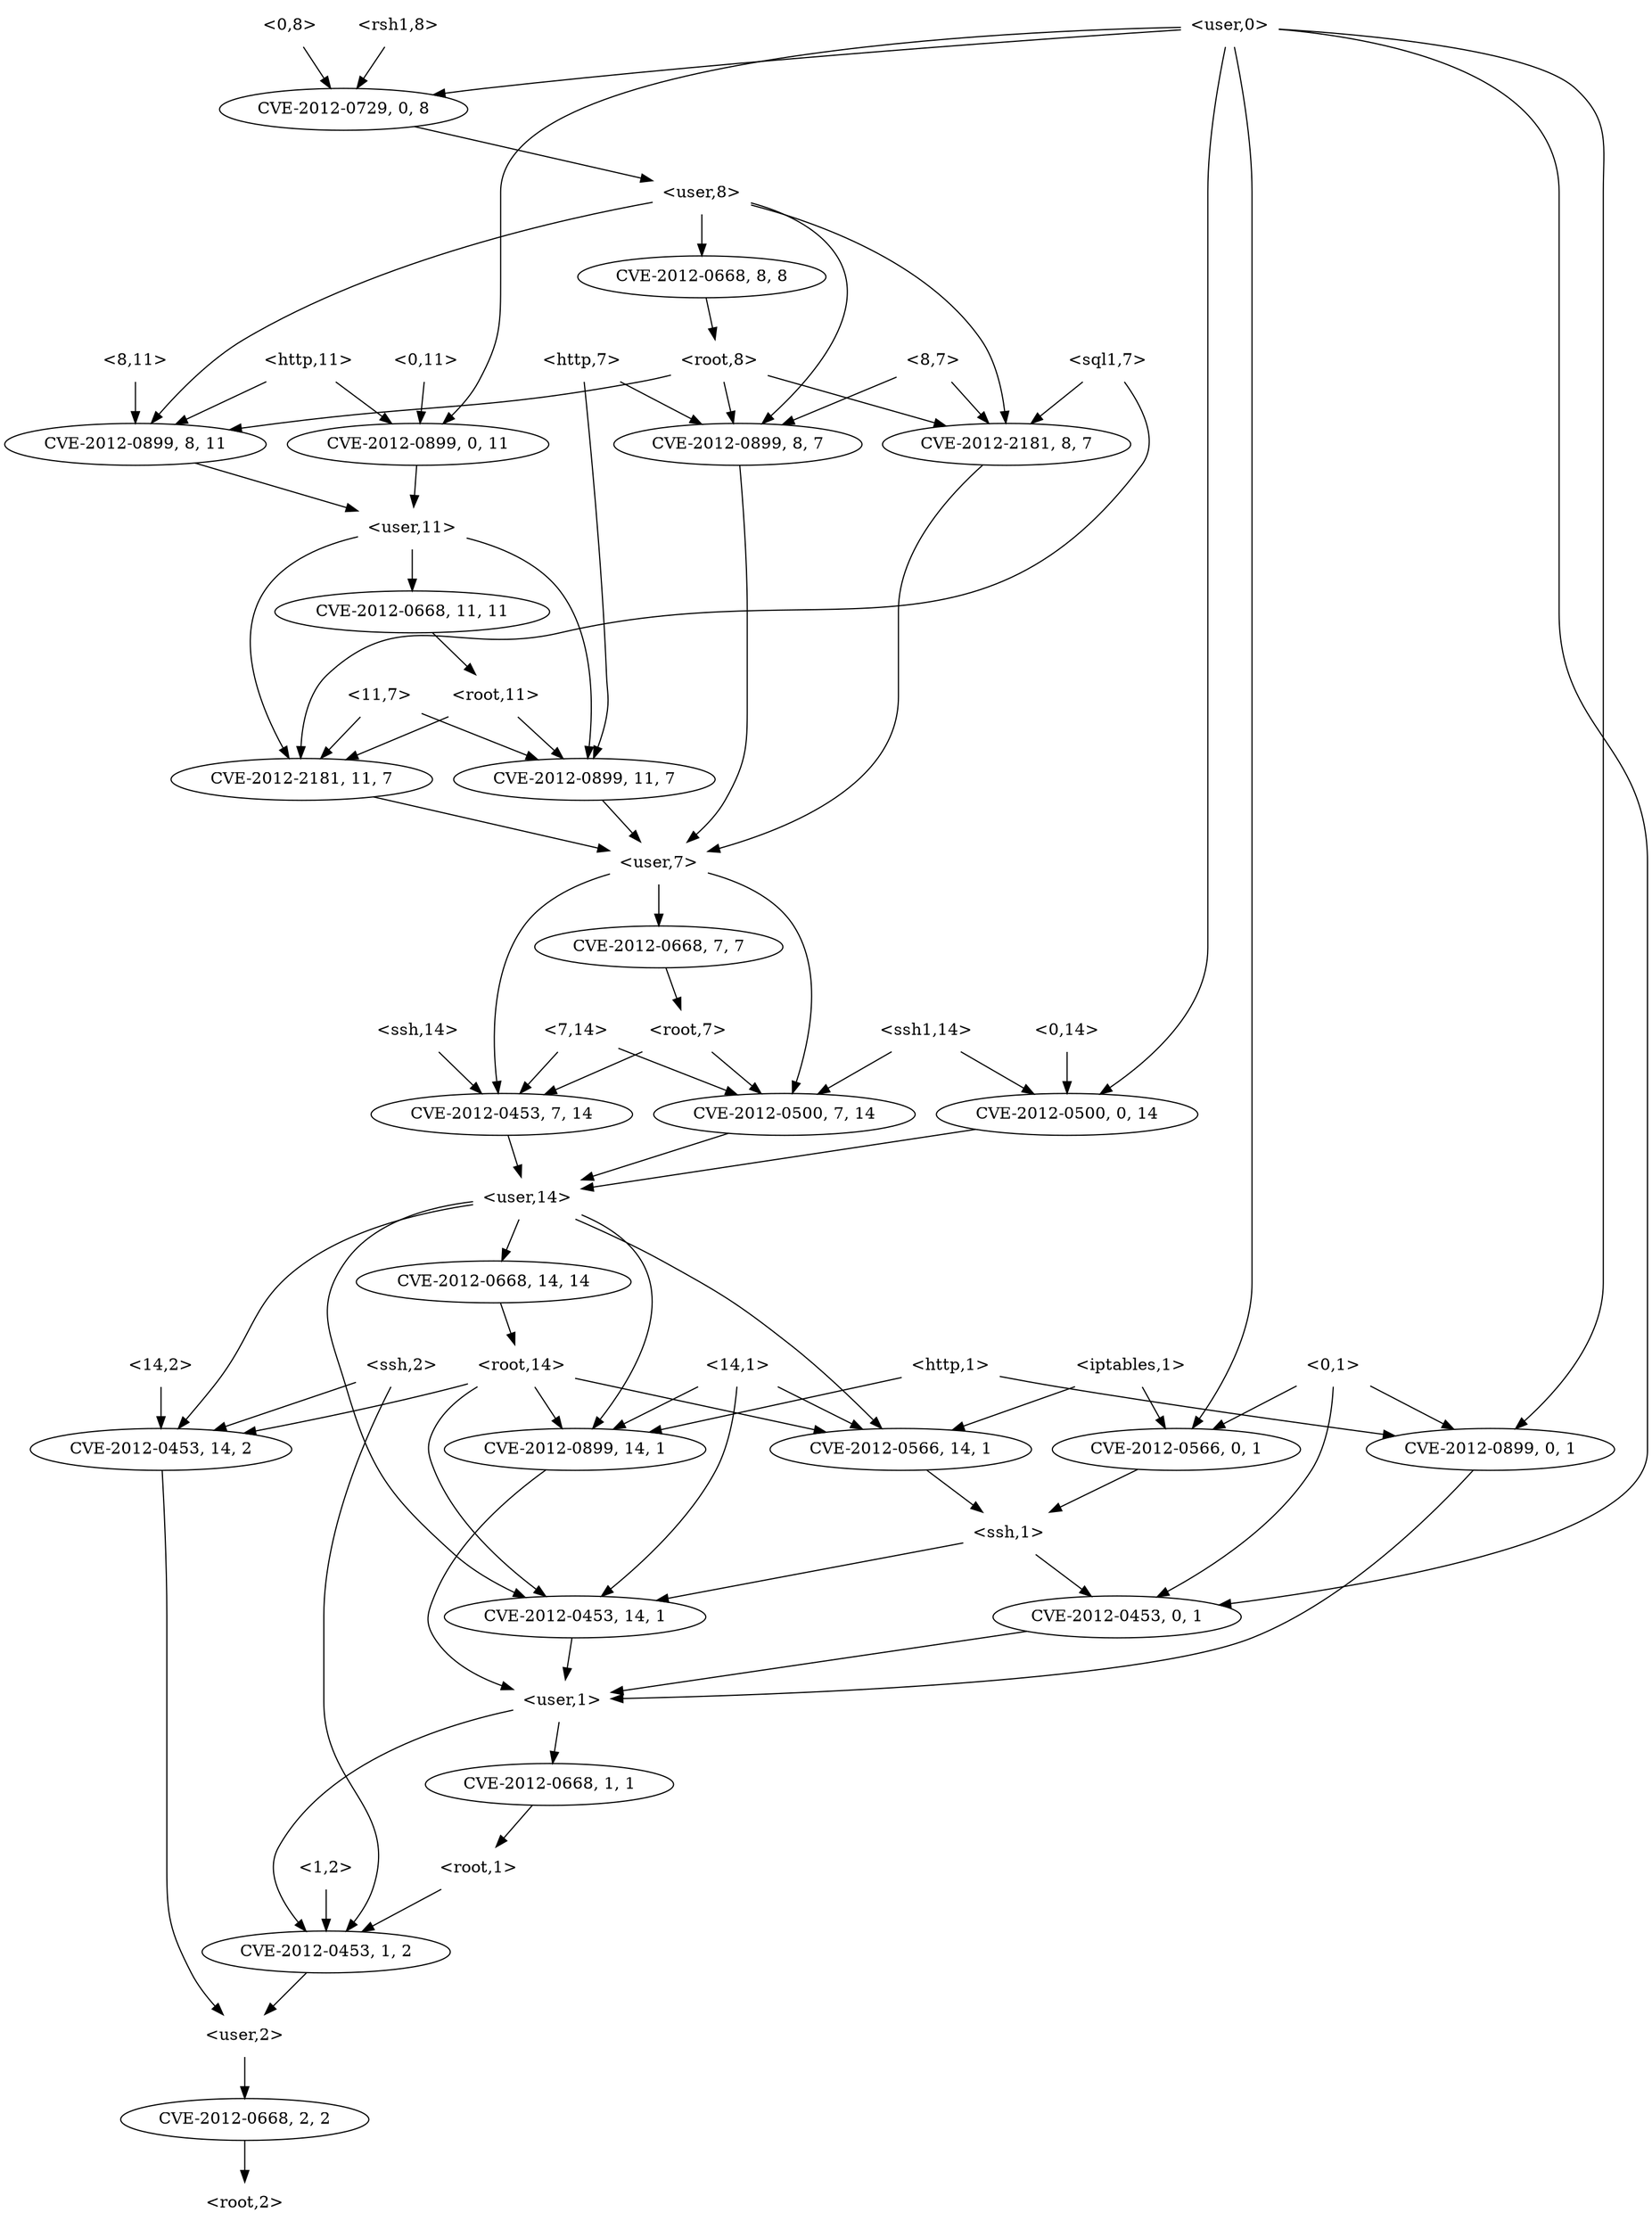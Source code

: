 strict digraph {
	graph [bb="0,0,1479,1908"];
	node [label="\N"];
	"<user,7>"	 [height=0.5,
		pos="601,1170",
		shape=plaintext,
		width=0.91667];
	"<v_ssh,7,14>"	 [height=0.5,
		label=<CVE-2012-0453, 7, 14>,
		pos="629,954",
		width=2.5686];
	"<user,7>" -> "<v_ssh,7,14>"	 [pos="e,626.75,972.23 603.24,1151.8 608.09,1114.8 619.56,1027.2 625.42,982.39"];
	"<v_ssh1,7,14>"	 [height=0.5,
		label=<CVE-2012-0500, 7, 14>,
		pos="833,954",
		width=2.5686];
	"<user,7>" -> "<v_ssh1,7,14>"	 [pos="e,836.64,972.05 634.38,1165.3 688.2,1158.6 790.51,1142.7 814,1116 846.54,1079.1 843.49,1017.4 838.28,982.11"];
	"<v_root,7,7>"	 [height=0.5,
		label=<CVE-2012-0668, 7, 7>,
		pos="717,1098",
		width=2.4499];
	"<user,7>" -> "<v_root,7,7>"	 [pos="e,690.11,1115.2 629.38,1151.9 645,1142.5 664.53,1130.7 681.2,1120.6"];
	"<user,14>"	 [height=0.5,
		pos="833,882",
		shape=plaintext,
		width=1.0069];
	"<v_ssh,7,14>" -> "<user,14>"	 [pos="e,796.71,895.45 672.51,938.07 706.17,926.52 752.65,910.57 786.94,898.81"];
	"<v_ssh1,7,14>" -> "<user,14>"	 [pos="e,833,900.1 833,935.7 833,927.98 833,918.71 833,910.11"];
	"<root,7>"	 [height=0.5,
		pos="697,1026",
		shape=plaintext,
		width=0.89583];
	"<v_root,7,7>" -> "<root,7>"	 [pos="e,701.89,1044.1 712.06,1079.7 709.83,1071.9 707.15,1062.5 704.67,1053.8"];
	"<v_http,11,7>"	 [height=0.5,
		label=<CVE-2012-0899, 11, 7>,
		pos="804,1242",
		width=2.5686];
	"<v_http,11,7>" -> "<user,7>"	 [pos="e,634.12,1182.4 760.45,1226 725.99,1214.1 678.13,1197.6 643.85,1185.8"];
	"<0,1>"	 [height=0.5,
		pos="187,738",
		shape=plaintext,
		width=0.75];
	"<v_http,0,1>"	 [height=0.5,
		label=<CVE-2012-0899, 0, 1>,
		pos="88,666",
		width=2.4499];
	"<0,1>" -> "<v_http,0,1>"	 [pos="e,111.29,683.47 162.78,719.88 149.79,710.69 133.63,699.26 119.66,689.38"];
	"<v_ssh,0,1>"	 [height=0.5,
		label=<CVE-2012-0453, 0, 1>,
		pos="359,522",
		width=2.4499];
	"<0,1>" -> "<v_ssh,0,1>"	 [pos="e,297.77,535.01 186.58,719.66 186.72,687.42 191.57,617.71 228,576 243.6,558.13 266.11,546.2 288.08,538.27"];
	"<v_iptables,0,1>"	 [height=0.5,
		label=<CVE-2012-0566, 0, 1>,
		pos="358,666",
		width=2.4499];
	"<0,1>" -> "<v_iptables,0,1>"	 [pos="e,320.54,682.34 214.1,725.91 240.13,715.25 279.99,698.93 311.17,686.17"];
	"<user,1>"	 [height=0.5,
		pos="758,450",
		shape=plaintext,
		width=0.91667];
	"<v_http,0,1>" -> "<user,1>"	 [pos="e,724.78,451.84 100.09,648.11 125.58,614.02 188.56,537.37 262,504 342.32,467.5 608.99,455.53 714.49,452.16"];
	"<v_ssh,0,1>" -> "<user,1>"	 [pos="e,724.99,456.79 423.55,509.68 505.47,495.3 644.55,470.9 714.74,458.59"];
	"<ssh,1>"	 [height=0.5,
		pos="457,594",
		shape=plaintext,
		width=0.84028];
	"<v_iptables,0,1>" -> "<ssh,1>"	 [pos="e,432.9,612.04 381.21,648.59 394.08,639.49 410.3,628.02 424.42,618.03"];
	"<ssh,14>"	 [height=0.5,
		pos="539,1026",
		shape=plaintext,
		width=0.94444];
	"<ssh,14>" -> "<v_ssh,7,14>"	 [pos="e,607.63,971.62 561.25,1007.7 572.86,998.66 587.22,987.5 599.73,977.77"];
	"<14,2>"	 [height=0.5,
		pos="1133,738",
		shape=plaintext,
		width=0.78472];
	"<v_ssh,14,2>"	 [height=0.5,
		label=<CVE-2012-0453, 14, 2>,
		pos="1117,666",
		width=2.5686];
	"<14,2>" -> "<v_ssh,14,2>"	 [pos="e,1120.9,684.1 1129,719.7 1127.3,711.98 1125.2,702.71 1123.2,694.11"];
	"<user,2>"	 [height=0.5,
		pos="1020,162",
		shape=plaintext,
		width=0.91667];
	"<v_ssh,14,2>" -> "<user,2>"	 [pos="e,1035.4,180.42 1111.7,647.7 1104.1,621.14 1091,568.61 1091,523 1091,523 1091,523 1091,305 1091,260.48 1062.7,215.61 1041.9,188.56"];
	"<http,1>"	 [height=0.5,
		pos="303,738",
		shape=plaintext,
		width=0.89583];
	"<http,1>" -> "<v_http,0,1>"	 [pos="e,132.96,681.64 270.35,726.37 236.49,715.34 182.96,697.92 142.64,684.79"];
	"<v_http,14,1>"	 [height=0.5,
		label=<CVE-2012-0899, 14, 1>,
		pos="799,666",
		width=2.5686];
	"<http,1>" -> "<v_http,14,1>"	 [pos="e,724.16,676.63 335.44,731.59 356.41,728.15 384.29,723.66 409,720 513.8,704.48 634.7,688.32 713.77,677.99"];
	"<v_http,14,1>" -> "<user,1>"	 [pos="e,760.68,468.1 795.17,647.65 789.91,623.55 780.26,578.56 773,540 769.11,519.34 765.18,495.89 762.32,478.25"];
	"<0,14>"	 [height=0.5,
		pos="1332,1026",
		shape=plaintext,
		width=0.78472];
	"<v_ssh1,0,14>"	 [height=0.5,
		label=<CVE-2012-0500, 0, 14>,
		pos="1165,954",
		width=2.5686];
	"<0,14>" -> "<v_ssh1,0,14>"	 [pos="e,1202.3,970.62 1303.7,1013.1 1278.5,1002.6 1241.2,986.92 1211.6,974.53"];
	"<v_ssh1,0,14>" -> "<user,14>"	 [pos="e,869.57,890.71 1104.9,940.32 1040.2,926.68 938.67,905.28 879.71,892.85"];
	"<root,2>"	 [height=0.5,
		pos="1020,18",
		shape=plaintext,
		width=0.89583];
	"<v_ssh,14,1>"	 [height=0.5,
		label=<CVE-2012-0453, 14, 1>,
		pos="875,522",
		width=2.5686];
	"<ssh,1>" -> "<v_ssh,14,1>"	 [pos="e,807.22,534.35 487.4,587.91 551.84,577.12 703.89,551.65 797.25,536.02"];
	"<ssh,1>" -> "<v_ssh,0,1>"	 [pos="e,382.05,539.47 433.03,575.88 420.17,566.69 404.17,555.26 390.34,545.38"];
	"<user,11>"	 [height=0.5,
		pos="777,1458",
		shape=plaintext,
		width=1.0069];
	"<v_sql1,11,7>"	 [height=0.5,
		label=<CVE-2012-2181, 11, 7>,
		pos="600,1242",
		width=2.5686];
	"<user,11>" -> "<v_sql1,11,7>"	 [pos="e,589.54,1260.1 740.39,1452.8 687.37,1445.9 593.32,1430.3 573,1404 542.57,1364.7 566.55,1303.6 584.64,1269.1"];
	"<user,11>" -> "<v_http,11,7>"	 [pos="e,802.13,1260.4 779.73,1439.8 781.35,1429.5 783.39,1416 785,1404 791.3,1357.1 797.51,1302.4 801.04,1270.4"];
	"<v_root,11,11>"	 [height=0.5,
		label=<CVE-2012-0668, 11, 11>,
		pos="679,1386",
		width=2.7013];
	"<user,11>" -> "<v_root,11,11>"	 [pos="e,702.39,1403.7 753.03,1439.9 740.26,1430.8 724.4,1419.4 710.64,1409.6"];
	"<v_sql1,11,7>" -> "<user,7>"	 [pos="e,600.76,1188.1 600.25,1223.7 600.36,1216 600.49,1206.7 600.61,1198.1"];
	"<root,11>"	 [height=0.5,
		pos="694,1314",
		shape=plaintext,
		width=1];
	"<v_root,11,11>" -> "<root,11>"	 [pos="e,690.33,1332.1 682.71,1367.7 684.36,1360 686.35,1350.7 688.19,1342.1"];
	"<v_rsh1,0,8>"	 [height=0.5,
		label=<CVE-2012-0729, 0, 8>,
		pos="1391,1818",
		width=2.4499];
	"<user,8>"	 [height=0.5,
		pos="744,1746",
		shape=plaintext,
		width=0.91667];
	"<v_rsh1,0,8>" -> "<user,8>"	 [pos="e,777.34,1750.6 1315.2,1808.8 1178.8,1794 895.95,1763.4 787.57,1751.7"];
	"<v_http,8,11>"	 [height=0.5,
		label=<CVE-2012-0899, 8, 11>,
		pos="1154,1530",
		width=2.5686];
	"<user,8>" -> "<v_http,8,11>"	 [pos="e,1159.6,1548.3 777.3,1740 866.65,1725.7 1108,1682.1 1154,1620 1167,1602.5 1165.7,1577.3 1161.9,1558.2"];
	"<v_http,8,7>"	 [height=0.5,
		label=<CVE-2012-0899, 8, 7>,
		pos="713,1530",
		width=2.4499];
	"<user,8>" -> "<v_http,8,7>"	 [pos="e,696.26,1547.7 710.74,1736.4 688.43,1728.8 660.71,1715.1 647,1692 620.01,1646.5 660.85,1587.9 689.34,1555.4"];
	"<v_sql1,8,7>"	 [height=0.5,
		label=<CVE-2012-2181, 8, 7>,
		pos="518,1530",
		width=2.4499];
	"<user,8>" -> "<v_sql1,8,7>"	 [pos="e,518.12,1548.1 710.95,1735.3 663.69,1719.5 578.02,1683.5 537,1620 525.1,1601.6 520.52,1577 518.82,1558.3"];
	"<v_root,8,8>"	 [height=0.5,
		label=<CVE-2012-0668, 8, 8>,
		pos="744,1674",
		width=2.4499];
	"<user,8>" -> "<v_root,8,8>"	 [pos="e,744,1692.1 744,1727.7 744,1720 744,1710.7 744,1702.1"];
	"<iptables,1>"	 [height=0.5,
		pos="461,738",
		shape=plaintext,
		width=1.1944];
	"<iptables,1>" -> "<v_iptables,0,1>"	 [pos="e,382.23,683.47 435.8,719.88 422.16,710.61 405.16,699.05 390.52,689.1"];
	"<v_iptables,14,1>"	 [height=0.5,
		label=<CVE-2012-0566, 14, 1>,
		pos="557,666",
		width=2.5686];
	"<iptables,1>" -> "<v_iptables,14,1>"	 [pos="e,534.2,683.62 484.73,719.7 497.12,710.66 512.44,699.5 525.77,689.77"];
	"<v_iptables,14,1>" -> "<ssh,1>"	 [pos="e,481.34,612.04 533.55,648.59 520.55,639.49 504.17,628.02 489.9,618.03"];
	"<root,1>"	 [height=0.5,
		pos="798,306",
		shape=plaintext,
		width=0.89583];
	"<v_ssh,1,2>"	 [height=0.5,
		label=<CVE-2012-0453, 1, 2>,
		pos="949,234",
		width=2.4499];
	"<root,1>" -> "<v_ssh,1,2>"	 [pos="e,915.09,250.72 830.39,289.98 852.43,279.77 881.82,266.14 905.84,255.01"];
	"<v_ssh,1,2>" -> "<user,2>"	 [pos="e,1002.5,180.28 966.19,216.05 974.87,207.5 985.56,196.96 995.11,187.54"];
	"<v_http,8,7>" -> "<user,7>"	 [pos="e,567.82,1179.9 646.6,1518.1 577.11,1502.5 478,1466.2 478,1387 478,1387 478,1387 478,1313 478,1272.5 473.2,1256.1 498,1224 513.04\
,1204.5 537.21,1191.6 558.36,1183.4"];
	"<v_root,2,2>"	 [height=0.5,
		label=<CVE-2012-0668, 2, 2>,
		pos="1020,90",
		width=2.4499];
	"<user,2>" -> "<v_root,2,2>"	 [pos="e,1020,108.1 1020,143.7 1020,135.98 1020,126.71 1020,118.11"];
	"<v_ssh,14,1>" -> "<user,1>"	 [pos="e,786.62,468.12 847.86,504.76 832.23,495.41 812.35,483.52 795.26,473.29"];
	"<user,1>" -> "<v_ssh,1,2>"	 [pos="e,948.16,252.03 791.02,435.86 831.93,417.61 899.9,380.32 930,324 940.27,304.78 944.99,280.44 947.16,262.07"];
	"<v_root,1,1>"	 [height=0.5,
		label=<CVE-2012-0668, 1, 1>,
		pos="763,378",
		width=2.4499];
	"<user,1>" -> "<v_root,1,1>"	 [pos="e,761.78,396.1 759.24,431.7 759.79,423.98 760.45,414.71 761.06,406.11"];
	"<root,8>"	 [height=0.5,
		pos="729,1602",
		shape=plaintext,
		width=0.89583];
	"<v_root,8,8>" -> "<root,8>"	 [pos="e,732.67,1620.1 740.29,1655.7 738.64,1648 736.65,1638.7 734.81,1630.1"];
	"<root,8>" -> "<v_http,8,11>"	 [pos="e,1086.7,1542.4 761.33,1590.4 769.33,1588.1 777.92,1585.7 786,1584 902.19,1558.9 933.46,1565.7 1051,1548 1059.3,1546.8 1068,1545.4\
 1076.6,1544"];
	"<root,8>" -> "<v_http,8,7>"	 [pos="e,716.91,1548.1 725.04,1583.7 723.28,1576 721.16,1566.7 719.2,1558.1"];
	"<root,8>" -> "<v_sql1,8,7>"	 [pos="e,562.31,1545.7 696.49,1590.2 663.35,1579.2 611.36,1562 572.02,1548.9"];
	"<8,11>"	 [height=0.5,
		pos="1117,1602",
		shape=plaintext,
		width=0.78472];
	"<8,11>" -> "<v_http,8,11>"	 [pos="e,1145,1548.1 1126.1,1583.7 1130.4,1575.6 1135.6,1565.9 1140.3,1557"];
	"<v_http,8,11>" -> "<user,11>"	 [pos="e,813.44,1465.8 1089.6,1517 1014.1,1503 890.61,1480.1 823.68,1467.7"];
	"<http,11>"	 [height=0.5,
		pos="1035,1602",
		shape=plaintext,
		width=0.97917];
	"<http,11>" -> "<v_http,8,11>"	 [pos="e,1126.4,1547.2 1064.1,1583.9 1080.3,1574.4 1100.5,1562.4 1117.7,1552.3"];
	"<v_http,0,11>"	 [height=0.5,
		label=<CVE-2012-0899, 0, 11>,
		pos="950,1530",
		width=2.5686];
	"<http,11>" -> "<v_http,0,11>"	 [pos="e,970.18,1547.6 1014,1583.7 1003.1,1574.7 989.72,1563.7 977.99,1554"];
	"<v_http,0,11>" -> "<user,11>"	 [pos="e,813.51,1473.8 911.61,1513.5 885.43,1502.9 850.63,1488.8 822.97,1477.6"];
	"<root,14>"	 [height=0.5,
		pos="833,738",
		shape=plaintext,
		width=1];
	"<root,14>" -> "<v_ssh,14,2>"	 [pos="e,1062,680.56 869.26,728.06 915.25,716.73 995.37,696.98 1052,683.01"];
	"<root,14>" -> "<v_iptables,14,1>"	 [pos="e,610.88,680.67 796.92,727.85 752.28,716.53 675.5,697.05 620.82,683.19"];
	"<root,14>" -> "<v_http,14,1>"	 [pos="e,807.31,684.1 824.6,719.7 820.73,711.73 816.05,702.1 811.76,693.26"];
	"<root,14>" -> "<v_ssh,14,1>"	 [pos="e,883.8,539.94 865.53,719.98 878.79,711.18 892.7,699.09 900,684 921.22,640.16 902.58,582.46 888.11,549.37"];
	"<sql1,7>"	 [height=0.5,
		pos="441,1602",
		shape=plaintext,
		width=0.91667];
	"<sql1,7>" -> "<v_sql1,11,7>"	 [pos="e,583.12,1259.9 432,1583.8 423.75,1565.7 413.85,1536.6 421,1512 450.66,1409.9 534.59,1311.4 576.12,1267.3"];
	"<sql1,7>" -> "<v_sql1,8,7>"	 [pos="e,499.72,1547.6 460.03,1583.7 469.69,1574.9 481.56,1564.1 492.03,1554.6"];
	"<v_sql1,8,7>" -> "<user,7>"	 [pos="e,567.99,1175.2 496.29,1512.5 485.15,1502.9 472.22,1490.1 464,1476 443.32,1440.6 440,1428 440,1387 440,1387 440,1387 440,1313 440\
,1272 436.6,1254.5 464,1224 488.21,1197.1 527.69,1183.7 558.07,1177.2"];
	"<7,14>"	 [height=0.5,
		pos="776,1026",
		shape=plaintext,
		width=0.78472];
	"<7,14>" -> "<v_ssh,7,14>"	 [pos="e,662.4,970.91 747.66,1011.5 726.05,1001.2 695.96,986.88 671.48,975.23"];
	"<7,14>" -> "<v_ssh1,7,14>"	 [pos="e,819.07,972.1 790.09,1007.7 796.92,999.3 805.26,989.07 812.76,979.86"];
	"<0,8>"	 [height=0.5,
		pos="1351,1890",
		shape=plaintext,
		width=0.75];
	"<0,8>" -> "<v_rsh1,0,8>"	 [pos="e,1381.2,1836.1 1360.9,1871.7 1365.5,1863.6 1371.1,1853.9 1376.2,1845"];
	"<v_root,14,14>"	 [height=0.5,
		label=<CVE-2012-0668, 14, 14>,
		pos="833,810",
		width=2.7013];
	"<v_root,14,14>" -> "<root,14>"	 [pos="e,833,756.1 833,791.7 833,783.98 833,774.71 833,766.11"];
	"<0,11>"	 [height=0.5,
		pos="953,1602",
		shape=plaintext,
		width=0.78472];
	"<0,11>" -> "<v_http,0,11>"	 [pos="e,950.73,1548.1 952.26,1583.7 951.93,1576 951.53,1566.7 951.16,1558.1"];
	"<root,7>" -> "<v_ssh,7,14>"	 [pos="e,645.62,972.1 680.19,1007.7 671.87,999.14 661.69,988.66 652.61,979.3"];
	"<root,7>" -> "<v_ssh1,7,14>"	 [pos="e,801.63,971.15 729.58,1008.2 748.52,998.48 772.55,986.11 792.68,975.75"];
	"<ssh,2>"	 [height=0.5,
		pos="1017,738",
		shape=plaintext,
		width=0.84028];
	"<ssh,2>" -> "<v_ssh,14,2>"	 [pos="e,1093.5,683.47 1041.5,719.88 1054.6,710.69 1070.9,699.26 1085,689.38"];
	"<ssh,2>" -> "<v_ssh,1,2>"	 [pos="e,958.74,252.32 1012.8,719.63 1006.6,692.99 996,640.36 996,595 996,595 996,595 996,377 996,334.96 977.2,289.29 963.38,261.41"];
	"<ssh1,14>"	 [height=0.5,
		pos="1054,1026",
		shape=plaintext,
		width=1.0278];
	"<ssh1,14>" -> "<v_ssh1,7,14>"	 [pos="e,879.12,969.61 1016.5,1013.1 981.47,1002 928.7,985.31 888.73,972.65"];
	"<ssh1,14>" -> "<v_ssh1,0,14>"	 [pos="e,1138.9,971.47 1081.2,1007.9 1096,998.52 1114.5,986.83 1130.4,976.83"];
	"<14,1>"	 [height=0.5,
		pos="651,738",
		shape=plaintext,
		width=0.78472];
	"<14,1>" -> "<v_http,14,1>"	 [pos="e,765.37,682.91 679.54,723.5 701.28,713.22 731.59,698.88 756.23,687.23"];
	"<14,1>" -> "<v_iptables,14,1>"	 [pos="e,579.32,683.62 627.76,719.7 615.63,710.66 600.64,699.5 587.58,689.77"];
	"<14,1>" -> "<v_ssh,14,1>"	 [pos="e,843.21,539.1 657.02,719.8 664.31,700.71 678.01,669.75 697,648 736.32,602.97 795.08,565.83 834.2,544.04"];
	"<root,11>" -> "<v_sql1,11,7>"	 [pos="e,622.32,1259.6 670.76,1295.7 658.63,1286.7 643.64,1275.5 630.58,1265.8"];
	"<root,11>" -> "<v_http,11,7>"	 [pos="e,778.13,1259.5 720.91,1295.9 735.48,1286.6 753.64,1275 769.27,1265.1"];
	"<user,14>" -> "<v_ssh,14,2>"	 [pos="e,1107.2,684.02 869.39,870.91 898.38,862 939.37,847.4 972,828 1014.3,802.87 1023.2,792.59 1056,756 1073.7,736.32 1090.4,711.29 1101.8\
,692.78"];
	"<user,14>" -> "<v_iptables,14,1>"	 [pos="e,565.18,684.09 796.71,868.17 749.2,849.79 665.77,811.9 613,756 595.21,737.15 579.92,711.82 569.84,693.01"];
	"<user,14>" -> "<v_http,14,1>"	 [pos="e,781.01,683.72 796.5,873.23 772.21,865.96 742.09,852.42 727,828 698.68,782.19 743.27,723.32 773.95,690.97"];
	"<user,14>" -> "<v_ssh,14,1>"	 [pos="e,893.01,539.94 869.49,871.65 892.81,863.8 921.81,850.21 939,828 963.76,796.02 958,779.45 958,739 958,739 958,739 958,665 958,618.48\
 924.38,573.66 899.94,547.22"];
	"<user,14>" -> "<v_root,14,14>"	 [pos="e,833,828.1 833,863.7 833,855.98 833,846.71 833,838.11"];
	"<v_root,2,2>" -> "<root,2>"	 [pos="e,1020,36.104 1020,71.697 1020,63.983 1020,54.712 1020,46.112"];
	"<user,0>"	 [height=0.5,
		pos="631,1890",
		shape=plaintext,
		width=0.91667];
	"<user,0>" -> "<v_iptables,0,1>"	 [pos="e,359.19,684.04 597.99,1886.6 526.56,1879.5 364,1851.9 364,1747 364,1747 364,1747 364,809 364,768.96 361.59,722.63 359.82,694.07"];
	"<user,0>" -> "<v_http,0,11>"	 [pos="e,938.76,1547.9 655.88,1871.8 687.83,1849.1 744.15,1807 786,1764 814.1,1735.2 817.48,1724.7 841,1692 859.07,1666.9 907.15,1595.2\
 932.99,1556.5"];
	"<user,0>" -> "<v_rsh1,0,8>"	 [pos="e,1327.2,1830.5 664.31,1887.3 761.07,1882.2 1050.4,1865.4 1289,1836 1298.1,1834.9 1307.6,1833.5 1317,1832.1"];
	"<user,0>" -> "<v_http,0,1>"	 [pos="e,92.452,684.35 597.97,1886.8 514.16,1881 295.11,1863.5 228,1836 167.21,1811.1 110,1812.7 110,1747 110,1747 110,1747 110,809 110\
,768.74 101.26,722.81 94.794,694.36"];
	"<user,0>" -> "<v_ssh1,0,14>"	 [pos="e,1190,971.45 664.27,1888.9 796.14,1887.4 1275,1873.4 1275,1747 1275,1747 1275,1747 1275,1097 1275,1046.3 1230.7,1002.8 1198.3,977.72"];
	"<user,0>" -> "<v_ssh,0,1>"	 [pos="e,332.16,539.27 597.83,1884.2 503.76,1869.7 242,1822.5 242,1747 242,1747 242,1747 242,665 242,613.03 289.26,569.76 323.71,545.12"];
	"<11,7>"	 [height=0.5,
		pos="611,1314",
		shape=plaintext,
		width=0.78472];
	"<11,7>" -> "<v_sql1,11,7>"	 [pos="e,602.69,1260.1 608.28,1295.7 607.07,1288 605.61,1278.7 604.26,1270.1"];
	"<11,7>" -> "<v_http,11,7>"	 [pos="e,757.48,1257.7 639.52,1299.9 642.7,1298.5 645.91,1297.2 649,1296 681.33,1283.3 718.11,1270.6 747.73,1260.9"];
	"<1,2>"	 [height=0.5,
		pos="894,306",
		shape=plaintext,
		width=0.75];
	"<1,2>" -> "<v_ssh,1,2>"	 [pos="e,935.56,252.1 907.6,287.7 914.12,279.39 922.07,269.28 929.25,260.14"];
	"<v_root,1,1>" -> "<root,1>"	 [pos="e,789.36,324.28 771.47,360.05 775.5,352.01 780.4,342.2 784.89,333.23"];
	"<rsh1,8>"	 [height=0.5,
		pos="1430,1890",
		shape=plaintext,
		width=0.92361];
	"<rsh1,8>" -> "<v_rsh1,0,8>"	 [pos="e,1400.5,1836.1 1420.4,1871.7 1415.9,1863.6 1410.4,1853.9 1405.5,1845"];
	"<8,7>"	 [height=0.5,
		pos="573,1602",
		shape=plaintext,
		width=0.75];
	"<8,7>" -> "<v_http,8,7>"	 [pos="e,681.34,1546.8 600.33,1587.3 620.75,1577.1 649.01,1563 672.11,1551.4"];
	"<8,7>" -> "<v_sql1,8,7>"	 [pos="e,531.44,1548.1 559.4,1583.7 552.88,1575.4 544.93,1565.3 537.75,1556.1"];
	"<http,7>"	 [height=0.5,
		pos="828,1602",
		shape=plaintext,
		width=0.89583];
	"<http,7>" -> "<v_http,8,7>"	 [pos="e,739.66,1547.2 799.87,1583.9 784.38,1574.5 765.01,1562.7 748.5,1552.6"];
	"<http,7>" -> "<v_http,11,7>"	 [pos="e,806.51,1260.2 827.57,1583.6 826.8,1554.1 824.97,1492.2 822,1440 818.36,1375.9 817.65,1359.8 811,1296 810.12,1287.6 808.98,1278.4\
 807.87,1270.1"];
}
